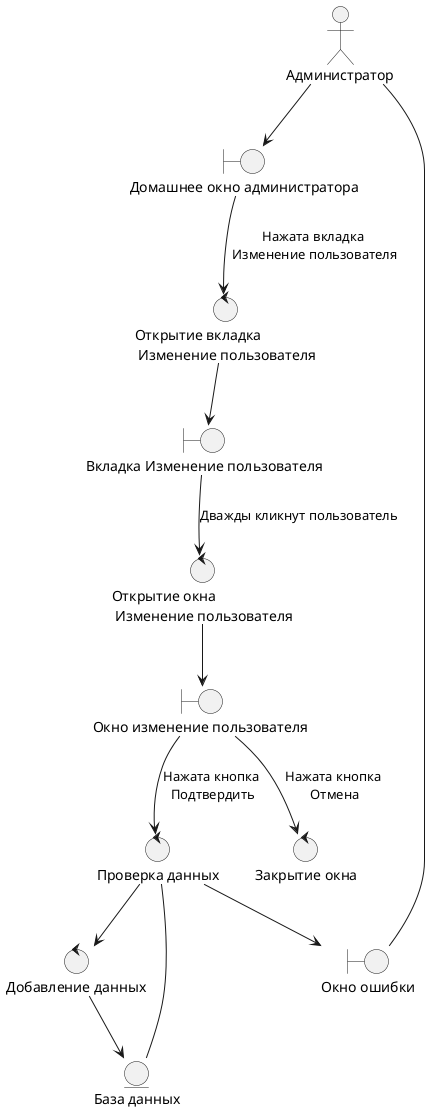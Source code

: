 @startuml PrYdaleniePolzovatelya.wsd

actor "Администратор" as pl

control "Открытие вкладка\n Изменение пользователя" as co

control "Проверка данных" as co2

control "Закрытие окна" as co3

control "Добавление данных" as co4

control "Открытие окна\n Изменение пользователя" as co5

boundary "Домашнее окно администратора" as bo

boundary "Вкладка Изменение пользователя" as bo1

boundary "Окно изменение пользователя " as bo2

entity "База данных" as en

boundary "Окно ошибки" as err

pl --> bo
bo --> co : Нажата вкладка\n Изменение пользователя 
co --> bo1
bo1 --> co5 : Дважды кликнут пользователь
co5 --> bo2
bo2 --> co2 : Нажата кнопка\n Подтвердить
bo2 --> co3 : Нажата кнопка\n Отмена
co2 -- en
co2 --> co4
co4 --> en
co2 --> err
err -- pl

@enduml